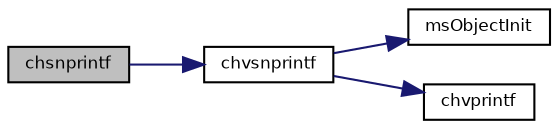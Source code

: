 digraph "chsnprintf"
{
  bgcolor="transparent";
  edge [fontname="Helvetica",fontsize="8",labelfontname="Helvetica",labelfontsize="8"];
  node [fontname="Helvetica",fontsize="8",shape=record];
  rankdir="LR";
  Node3 [label="chsnprintf",height=0.2,width=0.4,color="black", fillcolor="grey75", style="filled", fontcolor="black"];
  Node3 -> Node4 [color="midnightblue",fontsize="8",style="solid",fontname="Helvetica"];
  Node4 [label="chvsnprintf",height=0.2,width=0.4,color="black",URL="$group___h_a_l___c_h_p_r_i_n_t_f.html#gaa240ec14f3576887f43096d875f5c239",tooltip="System formatted output function. "];
  Node4 -> Node5 [color="midnightblue",fontsize="8",style="solid",fontname="Helvetica"];
  Node5 [label="msObjectInit",height=0.2,width=0.4,color="black",URL="$group___h_a_l___m_e_m_o_r_y___s_t_r_e_a_m_s.html#gac6c4df5591b95b17517fa9a53c3cf120",tooltip="Memory stream object initialization. "];
  Node4 -> Node6 [color="midnightblue",fontsize="8",style="solid",fontname="Helvetica"];
  Node6 [label="chvprintf",height=0.2,width=0.4,color="black",URL="$group___h_a_l___c_h_p_r_i_n_t_f.html#ga91985b136a3f66e9110034cecae60242",tooltip="System formatted output function. "];
}
